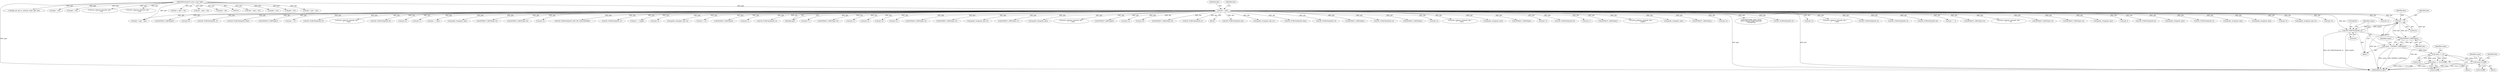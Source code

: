 digraph "0_tcpdump_d10a0f980fe8f9407ab1ffbd612641433ebe175e@pointer" {
"1000542" [label="(Call,tptr +=4)"];
"1000493" [label="(Call,EXTRACT_32BITS(tptr))"];
"1000542" [label="(Call,tptr +=4)"];
"1000142" [label="(Call,tptr = pptr)"];
"1000128" [label="(MethodParameterIn,const u_char *pptr)"];
"1000486" [label="(Call,ND_TCHECK2(tptr[0], 4))"];
"1000491" [label="(Call,comm = EXTRACT_32BITS(tptr))"];
"1000524" [label="(Call,comm >> 16)"];
"1000523" [label="(Call,(comm >> 16) & 0xffff)"];
"1000529" [label="(Call,comm & 0xffff)"];
"1002325" [label="(Call,tptr+6)"];
"1002358" [label="(Call,tptr+4)"];
"1002848" [label="(Call,EXTRACT_32BITS(tptr))"];
"1000494" [label="(Identifier,tptr)"];
"1000482" [label="(Identifier,tlen)"];
"1002331" [label="(Call,tptr+6)"];
"1002570" [label="(Call,ND_TCHECK2(tptr[0], 3))"];
"1001073" [label="(Call,ND_TCHECK2(tptr[0], tlen))"];
"1000526" [label="(Literal,16)"];
"1000622" [label="(Call,EXTRACT_16BITS(tptr))"];
"1002436" [label="(Call,tptr +=5)"];
"1000528" [label="(Block,)"];
"1000487" [label="(Call,tptr[0])"];
"1002525" [label="(Call,ND_TCHECK2(tptr[0], 8))"];
"1000490" [label="(Literal,4)"];
"1001615" [label="(Call,print_unknown_data(ndo, tptr, \"\n\t    \", tlen))"];
"1002447" [label="(Call,ND_TCHECK2(tptr[0], 8))"];
"1000128" [label="(MethodParameterIn,const u_char *pptr)"];
"1002247" [label="(Call,tptr+6)"];
"1002582" [label="(Call,tptr+1)"];
"1000492" [label="(Identifier,comm)"];
"1001623" [label="(Call,tptr = pptr + len)"];
"1001097" [label="(Call,tptr += tlen)"];
"1002536" [label="(Call,ipaddr_string(ndo, tptr))"];
"1001625" [label="(Call,pptr + len)"];
"1001169" [label="(Call,pptr + len)"];
"1002368" [label="(Call,EXTRACT_16BITS(tptr+2))"];
"1002431" [label="(Call,EXTRACT_24BITS(tptr+2))"];
"1000491" [label="(Call,comm = EXTRACT_32BITS(tptr))"];
"1002243" [label="(Call,tptr+2)"];
"1001640" [label="(Call,ND_TCHECK2(tptr[0], BGP_MP_NLRI_MINSIZE))"];
"1001691" [label="(Call,tptr < pptr + len)"];
"1000615" [label="(Call,ND_TCHECK2(tptr[0], 3))"];
"1000542" [label="(Call,tptr +=4)"];
"1000206" [label="(Call,tptr < pptr + len)"];
"1002640" [label="(Call,tptr += length)"];
"1000530" [label="(Identifier,comm)"];
"1002205" [label="(Call,tptr+4)"];
"1002203" [label="(Call,ipaddr_string(ndo, tptr+4))"];
"1002387" [label="(Call,tptr +=8)"];
"1000461" [label="(Call,EXTRACT_32BITS(tptr))"];
"1002354" [label="(Call,tptr+3)"];
"1000587" [label="(Call,ND_TCHECK2(tptr[0], 4))"];
"1000144" [label="(Identifier,pptr)"];
"1002315" [label="(Call,tptr+7)"];
"1002357" [label="(Call,EXTRACT_16BITS(tptr+4))"];
"1002369" [label="(Call,tptr+2)"];
"1002349" [label="(Call,tptr+2)"];
"1000531" [label="(Literal,0xffff)"];
"1002257" [label="(Call,tptr+2)"];
"1002286" [label="(Call,tptr+2)"];
"1002199" [label="(Call,EXTRACT_32BITS(tptr+4))"];
"1000200" [label="(Call,bgp_attr_get_as_size(ndo, atype, pptr, len))"];
"1000493" [label="(Call,EXTRACT_32BITS(tptr))"];
"1002256" [label="(Call,EXTRACT_32BITS(tptr+2))"];
"1001693" [label="(Call,pptr + len)"];
"1002219" [label="(Call,ipaddr_string(ndo, tptr+2))"];
"1002581" [label="(Call,EXTRACT_16BITS(tptr+1))"];
"1002516" [label="(Call,ipaddr_string(ndo, tptr))"];
"1000682" [label="(Call,print_unknown_data(ndo, tptr, \"\n\t    \", tlen))"];
"1000357" [label="(Call,EXTRACT_32BITS(tptr))"];
"1002195" [label="(Call,tptr+2)"];
"1000143" [label="(Identifier,tptr)"];
"1002225" [label="(Call,tptr+6)"];
"1002246" [label="(Call,EXTRACT_16BITS(tptr+6))"];
"1002151" [label="(Call,ND_TCHECK2(tptr[0], 2))"];
"1000130" [label="(Block,)"];
"1000385" [label="(Call,ND_TCHECK2(tptr[0], len))"];
"1000529" [label="(Call,comm & 0xffff)"];
"1000142" [label="(Call,tptr = pptr)"];
"1002298" [label="(Call,ipaddr_string(ndo, tptr+2))"];
"1000663" [label="(Call,ND_TCHECK2(tptr[0], tlen))"];
"1002648" [label="(Call,ND_TCHECK2(tptr[0], 4))"];
"1002158" [label="(Call,EXTRACT_16BITS(tptr))"];
"1000486" [label="(Call,ND_TCHECK2(tptr[0], 4))"];
"1002489" [label="(Call,ND_TCHECK2(tptr[0], 4))"];
"1000426" [label="(Call,EXTRACT_32BITS(tptr))"];
"1002200" [label="(Call,tptr+4)"];
"1001092" [label="(Call,print_unknown_data(ndo, tptr, \"\n\t    \", tlen))"];
"1000208" [label="(Call,pptr + len)"];
"1002479" [label="(Call,ipaddr_string(ndo, tptr))"];
"1000406" [label="(Call,EXTRACT_16BITS(tptr))"];
"1002221" [label="(Call,tptr+2)"];
"1002505" [label="(Call,ND_TCHECK2(tptr[0], 8))"];
"1002398" [label="(Call,tptr+1)"];
"1002668" [label="(Call,EXTRACT_32BITS(tptr))"];
"1000146" [label="(Identifier,tlen)"];
"1002635" [label="(Call,print_unknown_data(ndo, tptr,\"\n\t      \", length))"];
"1002909" [label="(Call,print_unknown_data(ndo, pptr, \"\n\t    \", len))"];
"1002499" [label="(Call,ipaddr_string(ndo, tptr))"];
"1002890" [label="(Call,print_unknown_data(ndo, pptr, \"\n\t    \", len))"];
"1000496" [label="(Identifier,comm)"];
"1001647" [label="(Call,EXTRACT_16BITS(tptr))"];
"1002300" [label="(Call,tptr+2)"];
"1002919" [label="(MethodReturn,RET)"];
"1000170" [label="(Call,tok2str(bgp_origin_values,\n\t\t\t\t\t\t\"Unknown Origin Typecode\",\n\t\t\t\t\t\ttptr[0]))"];
"1002408" [label="(Call,ND_TCHECK2(tptr[0], 5))"];
"1002432" [label="(Call,tptr+2)"];
"1002552" [label="(Call,print_unknown_data(ndo, tptr, \"\n\t      \", tlen))"];
"1000347" [label="(Call,ND_TCHECK2(tptr[0], 4))"];
"1000557" [label="(Call,ND_TCHECK2(tptr[0], 4))"];
"1001167" [label="(Call,tptr < pptr + len)"];
"1002468" [label="(Call,ND_TCHECK2(tptr[0], 8))"];
"1000525" [label="(Identifier,comm)"];
"1002585" [label="(Call,tptr += 3)"];
"1002224" [label="(Call,EXTRACT_16BITS(tptr+6))"];
"1000534" [label="(Identifier,tlen)"];
"1000527" [label="(Literal,0xffff)"];
"1002378" [label="(Call,print_unknown_data(ndo, tptr, \"\n\t      \", 8))"];
"1002242" [label="(Call,EXTRACT_32BITS(tptr+2))"];
"1002119" [label="(Call,tptr = pptr + len)"];
"1000522" [label="(Block,)"];
"1002194" [label="(Call,EXTRACT_16BITS(tptr+2))"];
"1000524" [label="(Call,comm >> 16)"];
"1000598" [label="(Call,ipaddr_string(ndo, tptr))"];
"1000544" [label="(Literal,4)"];
"1002091" [label="(Call,tptr-3)"];
"1000445" [label="(Call,ND_TCHECK2(tptr[0], 8))"];
"1002458" [label="(Call,ipaddr_string(ndo, tptr))"];
"1000543" [label="(Identifier,tptr)"];
"1000321" [label="(Call,ND_TCHECK2(tptr[0], 4))"];
"1000523" [label="(Call,(comm >> 16) & 0xffff)"];
"1000331" [label="(Call,ipaddr_string(ndo, tptr))"];
"1000484" [label="(Block,)"];
"1000567" [label="(Call,ipaddr_string(ndo, tptr))"];
"1002121" [label="(Call,pptr + len)"];
"1002308" [label="(Call,tptr+6)"];
"1002284" [label="(Call,ipaddr_string(ndo, tptr+2))"];
"1000542" -> "1000484"  [label="AST: "];
"1000542" -> "1000544"  [label="CFG: "];
"1000543" -> "1000542"  [label="AST: "];
"1000544" -> "1000542"  [label="AST: "];
"1000482" -> "1000542"  [label="CFG: "];
"1000542" -> "1002919"  [label="DDG: tptr"];
"1000542" -> "1000486"  [label="DDG: tptr"];
"1000542" -> "1000493"  [label="DDG: tptr"];
"1000493" -> "1000542"  [label="DDG: tptr"];
"1000142" -> "1000542"  [label="DDG: tptr"];
"1000486" -> "1000542"  [label="DDG: tptr[0]"];
"1000493" -> "1000491"  [label="AST: "];
"1000493" -> "1000494"  [label="CFG: "];
"1000494" -> "1000493"  [label="AST: "];
"1000491" -> "1000493"  [label="CFG: "];
"1000493" -> "1002919"  [label="DDG: tptr"];
"1000493" -> "1000491"  [label="DDG: tptr"];
"1000142" -> "1000493"  [label="DDG: tptr"];
"1000486" -> "1000493"  [label="DDG: tptr[0]"];
"1000142" -> "1000130"  [label="AST: "];
"1000142" -> "1000144"  [label="CFG: "];
"1000143" -> "1000142"  [label="AST: "];
"1000144" -> "1000142"  [label="AST: "];
"1000146" -> "1000142"  [label="CFG: "];
"1000142" -> "1002919"  [label="DDG: pptr"];
"1000142" -> "1002919"  [label="DDG: tptr"];
"1000128" -> "1000142"  [label="DDG: pptr"];
"1000142" -> "1000170"  [label="DDG: tptr"];
"1000142" -> "1000206"  [label="DDG: tptr"];
"1000142" -> "1000321"  [label="DDG: tptr"];
"1000142" -> "1000331"  [label="DDG: tptr"];
"1000142" -> "1000347"  [label="DDG: tptr"];
"1000142" -> "1000357"  [label="DDG: tptr"];
"1000142" -> "1000385"  [label="DDG: tptr"];
"1000142" -> "1000406"  [label="DDG: tptr"];
"1000142" -> "1000426"  [label="DDG: tptr"];
"1000142" -> "1000445"  [label="DDG: tptr"];
"1000142" -> "1000461"  [label="DDG: tptr"];
"1000142" -> "1000486"  [label="DDG: tptr"];
"1000142" -> "1000557"  [label="DDG: tptr"];
"1000142" -> "1000567"  [label="DDG: tptr"];
"1000142" -> "1000587"  [label="DDG: tptr"];
"1000142" -> "1000598"  [label="DDG: tptr"];
"1000142" -> "1000615"  [label="DDG: tptr"];
"1000142" -> "1000622"  [label="DDG: tptr"];
"1000142" -> "1000663"  [label="DDG: tptr"];
"1000142" -> "1000682"  [label="DDG: tptr"];
"1000142" -> "1001073"  [label="DDG: tptr"];
"1000142" -> "1001092"  [label="DDG: tptr"];
"1000142" -> "1001097"  [label="DDG: tptr"];
"1000142" -> "1001615"  [label="DDG: tptr"];
"1000142" -> "1001640"  [label="DDG: tptr"];
"1000142" -> "1001647"  [label="DDG: tptr"];
"1000142" -> "1002091"  [label="DDG: tptr"];
"1000142" -> "1002151"  [label="DDG: tptr"];
"1000142" -> "1002158"  [label="DDG: tptr"];
"1000142" -> "1002194"  [label="DDG: tptr"];
"1000142" -> "1002195"  [label="DDG: tptr"];
"1000142" -> "1002199"  [label="DDG: tptr"];
"1000142" -> "1002200"  [label="DDG: tptr"];
"1000142" -> "1002203"  [label="DDG: tptr"];
"1000142" -> "1002205"  [label="DDG: tptr"];
"1000142" -> "1002219"  [label="DDG: tptr"];
"1000142" -> "1002221"  [label="DDG: tptr"];
"1000142" -> "1002224"  [label="DDG: tptr"];
"1000142" -> "1002225"  [label="DDG: tptr"];
"1000142" -> "1002242"  [label="DDG: tptr"];
"1000142" -> "1002243"  [label="DDG: tptr"];
"1000142" -> "1002246"  [label="DDG: tptr"];
"1000142" -> "1002247"  [label="DDG: tptr"];
"1000142" -> "1002256"  [label="DDG: tptr"];
"1000142" -> "1002257"  [label="DDG: tptr"];
"1000142" -> "1002284"  [label="DDG: tptr"];
"1000142" -> "1002286"  [label="DDG: tptr"];
"1000142" -> "1002298"  [label="DDG: tptr"];
"1000142" -> "1002300"  [label="DDG: tptr"];
"1000142" -> "1002308"  [label="DDG: tptr"];
"1000142" -> "1002315"  [label="DDG: tptr"];
"1000142" -> "1002325"  [label="DDG: tptr"];
"1000142" -> "1002331"  [label="DDG: tptr"];
"1000142" -> "1002349"  [label="DDG: tptr"];
"1000142" -> "1002354"  [label="DDG: tptr"];
"1000142" -> "1002357"  [label="DDG: tptr"];
"1000142" -> "1002358"  [label="DDG: tptr"];
"1000142" -> "1002368"  [label="DDG: tptr"];
"1000142" -> "1002369"  [label="DDG: tptr"];
"1000142" -> "1002378"  [label="DDG: tptr"];
"1000142" -> "1002387"  [label="DDG: tptr"];
"1000142" -> "1002398"  [label="DDG: tptr"];
"1000142" -> "1002408"  [label="DDG: tptr"];
"1000142" -> "1002431"  [label="DDG: tptr"];
"1000142" -> "1002432"  [label="DDG: tptr"];
"1000142" -> "1002436"  [label="DDG: tptr"];
"1000142" -> "1002447"  [label="DDG: tptr"];
"1000142" -> "1002458"  [label="DDG: tptr"];
"1000142" -> "1002468"  [label="DDG: tptr"];
"1000142" -> "1002479"  [label="DDG: tptr"];
"1000142" -> "1002489"  [label="DDG: tptr"];
"1000142" -> "1002499"  [label="DDG: tptr"];
"1000142" -> "1002505"  [label="DDG: tptr"];
"1000142" -> "1002516"  [label="DDG: tptr"];
"1000142" -> "1002525"  [label="DDG: tptr"];
"1000142" -> "1002536"  [label="DDG: tptr"];
"1000142" -> "1002552"  [label="DDG: tptr"];
"1000142" -> "1002570"  [label="DDG: tptr"];
"1000142" -> "1002581"  [label="DDG: tptr"];
"1000142" -> "1002582"  [label="DDG: tptr"];
"1000142" -> "1002585"  [label="DDG: tptr"];
"1000142" -> "1002635"  [label="DDG: tptr"];
"1000142" -> "1002640"  [label="DDG: tptr"];
"1000142" -> "1002648"  [label="DDG: tptr"];
"1000142" -> "1002668"  [label="DDG: tptr"];
"1000142" -> "1002848"  [label="DDG: tptr"];
"1000128" -> "1000125"  [label="AST: "];
"1000128" -> "1002919"  [label="DDG: pptr"];
"1000128" -> "1000200"  [label="DDG: pptr"];
"1000128" -> "1000206"  [label="DDG: pptr"];
"1000128" -> "1000208"  [label="DDG: pptr"];
"1000128" -> "1001167"  [label="DDG: pptr"];
"1000128" -> "1001169"  [label="DDG: pptr"];
"1000128" -> "1001623"  [label="DDG: pptr"];
"1000128" -> "1001625"  [label="DDG: pptr"];
"1000128" -> "1001691"  [label="DDG: pptr"];
"1000128" -> "1001693"  [label="DDG: pptr"];
"1000128" -> "1002119"  [label="DDG: pptr"];
"1000128" -> "1002121"  [label="DDG: pptr"];
"1000128" -> "1002890"  [label="DDG: pptr"];
"1000128" -> "1002909"  [label="DDG: pptr"];
"1000486" -> "1000484"  [label="AST: "];
"1000486" -> "1000490"  [label="CFG: "];
"1000487" -> "1000486"  [label="AST: "];
"1000490" -> "1000486"  [label="AST: "];
"1000492" -> "1000486"  [label="CFG: "];
"1000486" -> "1002919"  [label="DDG: ND_TCHECK2(tptr[0], 4)"];
"1000486" -> "1002919"  [label="DDG: tptr[0]"];
"1000491" -> "1000484"  [label="AST: "];
"1000492" -> "1000491"  [label="AST: "];
"1000496" -> "1000491"  [label="CFG: "];
"1000491" -> "1002919"  [label="DDG: EXTRACT_32BITS(tptr)"];
"1000491" -> "1002919"  [label="DDG: comm"];
"1000491" -> "1000524"  [label="DDG: comm"];
"1000524" -> "1000523"  [label="AST: "];
"1000524" -> "1000526"  [label="CFG: "];
"1000525" -> "1000524"  [label="AST: "];
"1000526" -> "1000524"  [label="AST: "];
"1000527" -> "1000524"  [label="CFG: "];
"1000524" -> "1000523"  [label="DDG: comm"];
"1000524" -> "1000523"  [label="DDG: 16"];
"1000524" -> "1000529"  [label="DDG: comm"];
"1000523" -> "1000522"  [label="AST: "];
"1000523" -> "1000527"  [label="CFG: "];
"1000527" -> "1000523"  [label="AST: "];
"1000530" -> "1000523"  [label="CFG: "];
"1000523" -> "1002919"  [label="DDG: comm >> 16"];
"1000523" -> "1002919"  [label="DDG: (comm >> 16) & 0xffff"];
"1000529" -> "1000528"  [label="AST: "];
"1000529" -> "1000531"  [label="CFG: "];
"1000530" -> "1000529"  [label="AST: "];
"1000531" -> "1000529"  [label="AST: "];
"1000534" -> "1000529"  [label="CFG: "];
"1000529" -> "1002919"  [label="DDG: comm"];
"1000529" -> "1002919"  [label="DDG: comm & 0xffff"];
}
